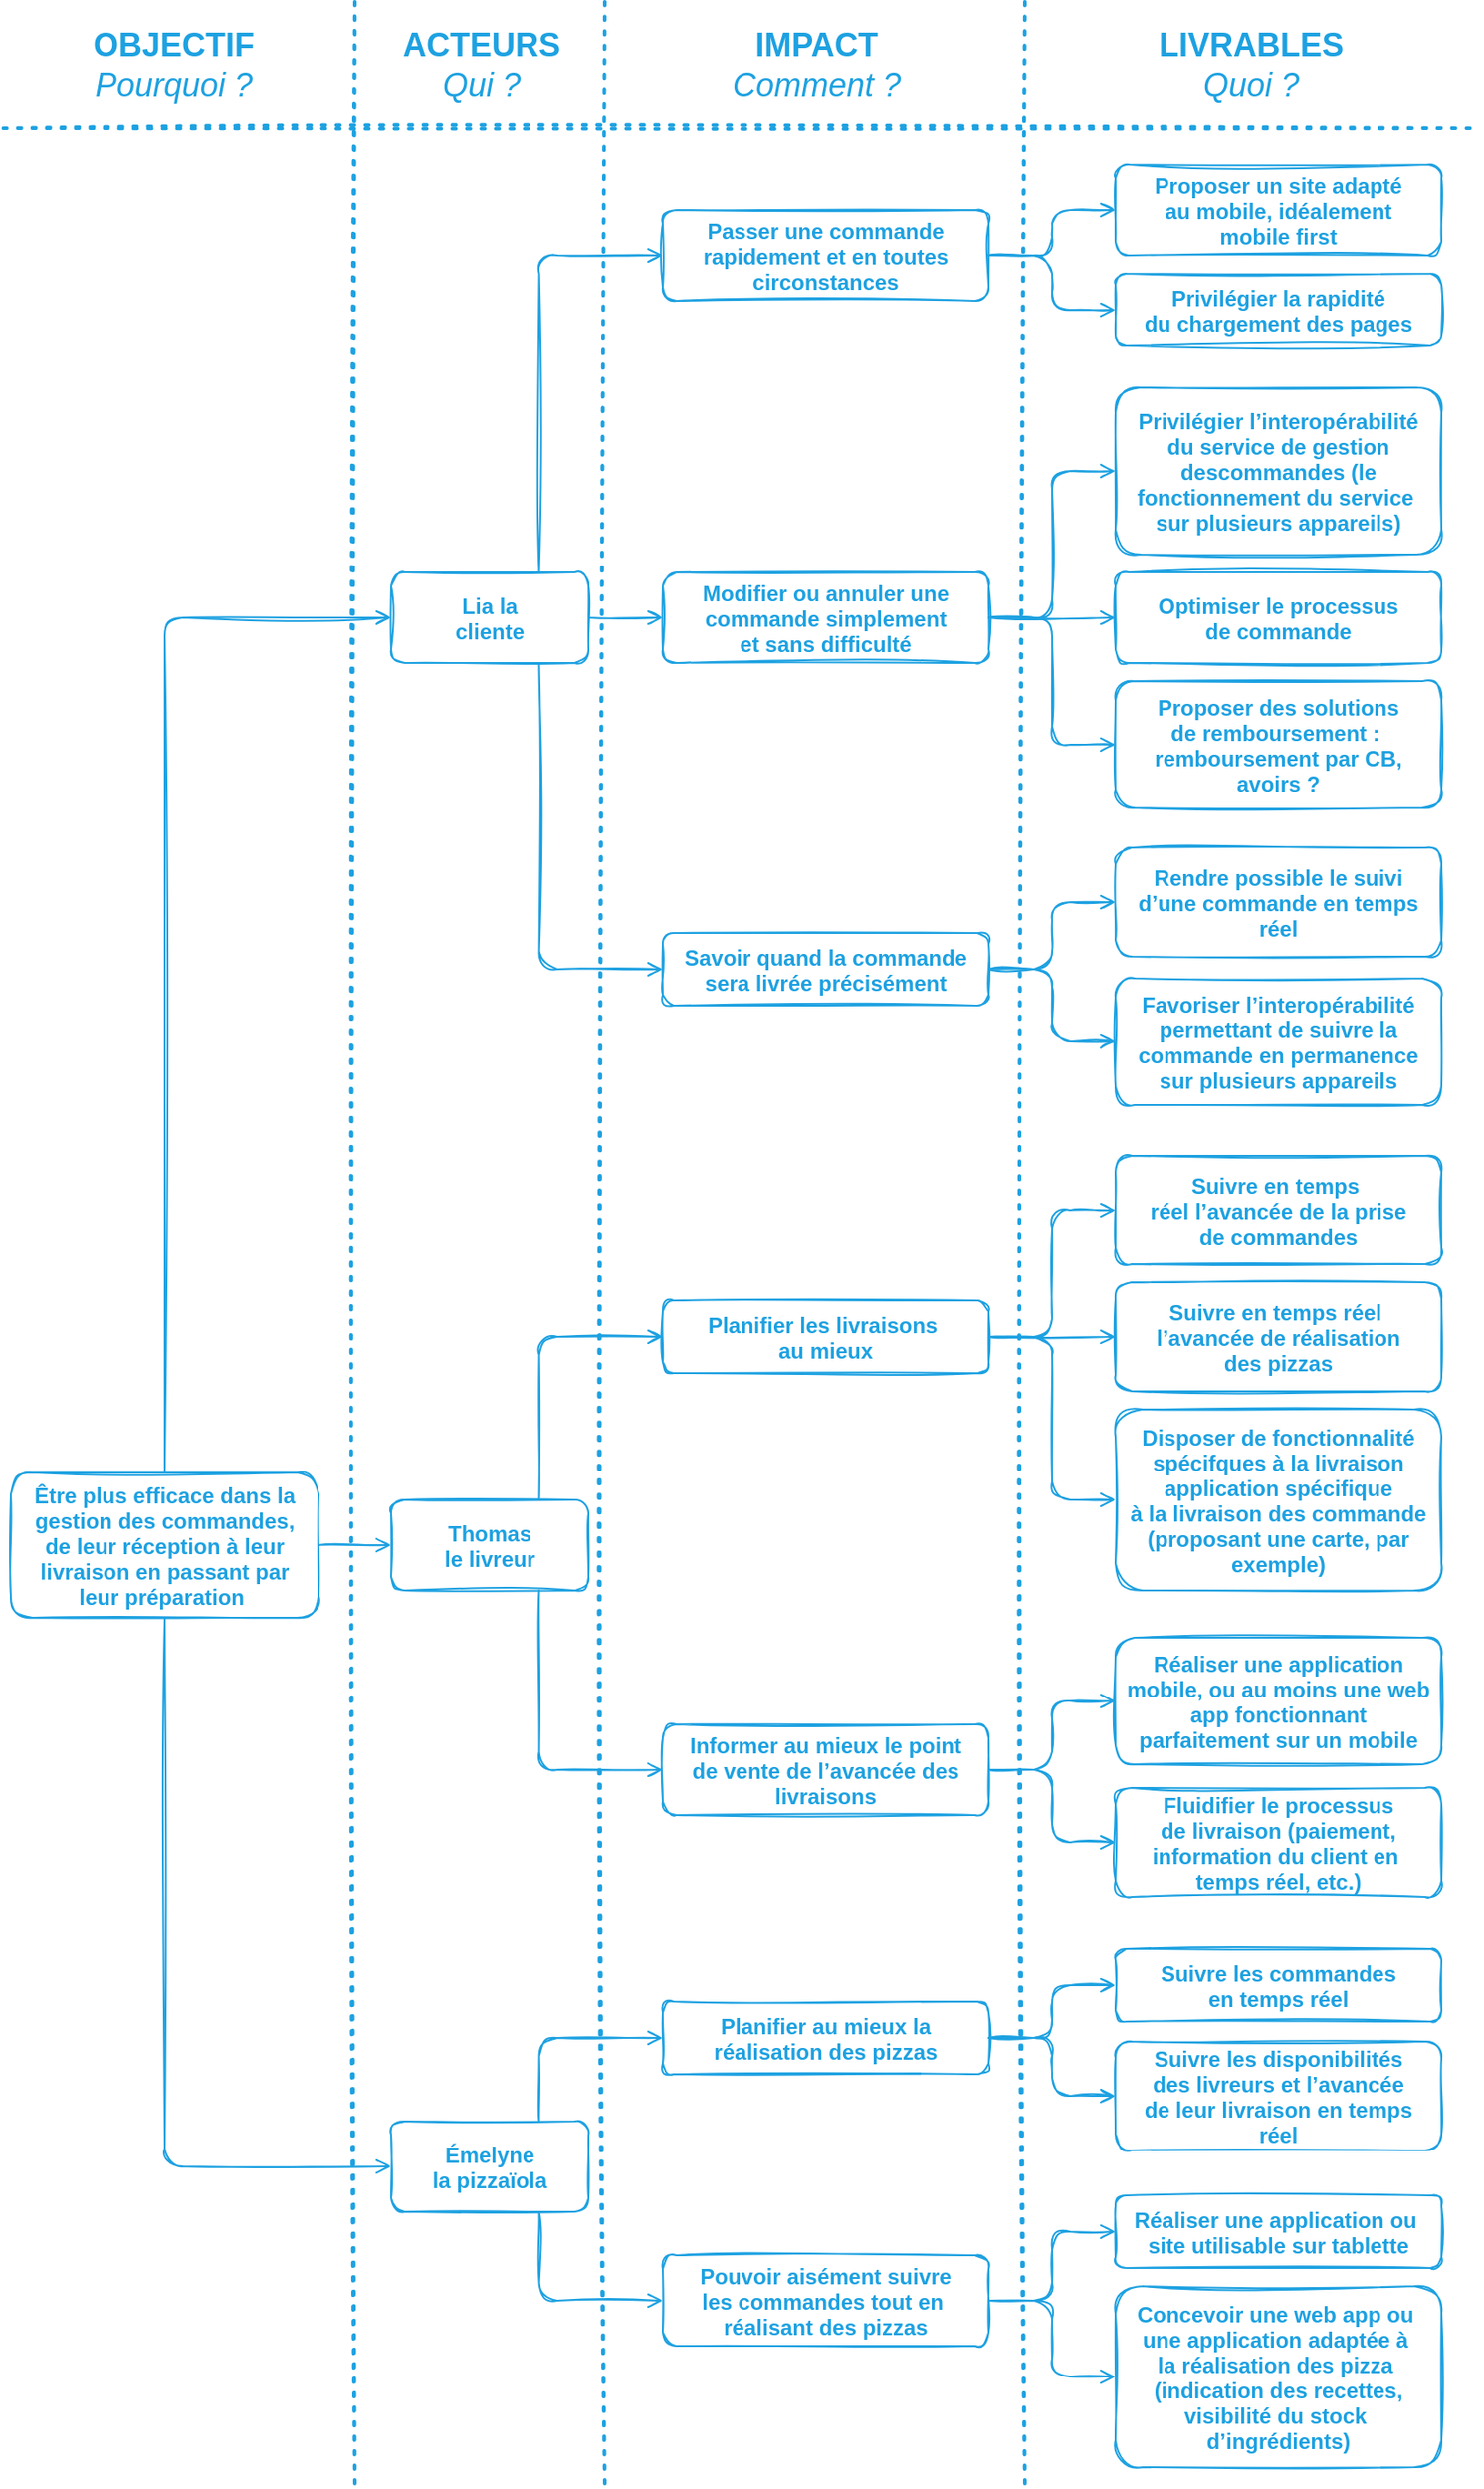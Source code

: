 <mxfile>
    <diagram id="h84z9Ow4-R_cIX1L-NrE" name="Page-1">
        <mxGraphModel dx="687" dy="613" grid="1" gridSize="10" guides="1" tooltips="1" connect="1" arrows="1" fold="1" page="1" pageScale="1" pageWidth="827" pageHeight="1169" math="0" shadow="0">
            <root>
                <mxCell id="0"/>
                <mxCell id="1" parent="0"/>
                <mxCell id="18" style="edgeStyle=orthogonalEdgeStyle;orthogonalLoop=1;jettySize=auto;html=1;exitX=0.5;exitY=0;exitDx=0;exitDy=0;entryX=0;entryY=0.5;entryDx=0;entryDy=0;fontColor=#1DA1E1;strokeColor=#1DA1E1;rounded=1;sketch=1;endArrow=open;endFill=0;" parent="1" source="3" target="8" edge="1">
                    <mxGeometry relative="1" as="geometry"/>
                </mxCell>
                <mxCell id="19" style="edgeStyle=orthogonalEdgeStyle;rounded=1;sketch=1;orthogonalLoop=1;jettySize=auto;html=1;exitX=0.5;exitY=1;exitDx=0;exitDy=0;entryX=0;entryY=0.5;entryDx=0;entryDy=0;endArrow=open;endFill=0;strokeColor=#1DA1E1;fontColor=#1DA1E1;" parent="1" source="3" target="16" edge="1">
                    <mxGeometry relative="1" as="geometry"/>
                </mxCell>
                <mxCell id="20" style="edgeStyle=orthogonalEdgeStyle;rounded=1;sketch=1;orthogonalLoop=1;jettySize=auto;html=1;exitX=1;exitY=0.5;exitDx=0;exitDy=0;entryX=0;entryY=0.5;entryDx=0;entryDy=0;endArrow=open;endFill=0;strokeColor=#1DA1E1;fontColor=#1DA1E1;" parent="1" source="3" target="10" edge="1">
                    <mxGeometry relative="1" as="geometry"/>
                </mxCell>
                <mxCell id="3" value="Être plus efficace dans la &#10;gestion des commandes, &#10;de leur réception à leur &#10;livraison en passant par &#10;leur préparation " style="fontStyle=1;sketch=1;fillColor=none;fontColor=#1DA1E1;strokeColor=#1DA1E1;rounded=1;" parent="1" vertex="1">
                    <mxGeometry x="10" y="852" width="170" height="80" as="geometry"/>
                </mxCell>
                <mxCell id="4" value="&lt;font style=&quot;font-size: 18px&quot;&gt;&lt;font color=&quot;#1da1e1&quot;&gt;&lt;b&gt;OBJECTIF&lt;/b&gt;&lt;br&gt;&lt;i&gt;Pourquoi ?&lt;/i&gt;&lt;/font&gt;&lt;br&gt;&lt;/font&gt;" style="text;html=1;strokeColor=none;fillColor=none;align=center;verticalAlign=middle;whiteSpace=wrap;rounded=0;sketch=1;" parent="1" vertex="1">
                    <mxGeometry x="10" y="50" width="180" height="50" as="geometry"/>
                </mxCell>
                <mxCell id="12" value="&lt;font style=&quot;font-size: 18px&quot;&gt;&lt;font color=&quot;#1da1e1&quot;&gt;&lt;b&gt;ACTEURS&lt;/b&gt;&lt;br&gt;&lt;i&gt;Qui ?&lt;/i&gt;&lt;/font&gt;&lt;br&gt;&lt;/font&gt;" style="text;html=1;strokeColor=none;fillColor=none;align=center;verticalAlign=middle;whiteSpace=wrap;rounded=0;sketch=1;" parent="1" vertex="1">
                    <mxGeometry x="200" y="50" width="140" height="50" as="geometry"/>
                </mxCell>
                <mxCell id="13" value="&lt;font style=&quot;font-size: 18px&quot;&gt;&lt;font color=&quot;#1da1e1&quot;&gt;&lt;b&gt;IMPACT&lt;/b&gt;&lt;br&gt;&lt;i&gt;Comment ?&lt;/i&gt;&lt;/font&gt;&lt;br&gt;&lt;/font&gt;" style="text;html=1;strokeColor=none;fillColor=none;align=center;verticalAlign=middle;whiteSpace=wrap;rounded=0;sketch=1;" parent="1" vertex="1">
                    <mxGeometry x="340" y="50" width="230" height="50" as="geometry"/>
                </mxCell>
                <mxCell id="14" value="&lt;font style=&quot;font-size: 18px&quot;&gt;&lt;font color=&quot;#1da1e1&quot;&gt;&lt;b&gt;LIVRABLES&lt;/b&gt;&lt;br&gt;&lt;i&gt;Quoi ?&lt;/i&gt;&lt;/font&gt;&lt;br&gt;&lt;/font&gt;" style="text;html=1;strokeColor=none;fillColor=none;align=center;verticalAlign=middle;whiteSpace=wrap;rounded=0;sketch=1;" parent="1" vertex="1">
                    <mxGeometry x="570" y="50" width="250" height="50" as="geometry"/>
                </mxCell>
                <mxCell id="22" value="" style="endArrow=none;dashed=1;html=1;dashPattern=1 3;strokeWidth=2;strokeColor=#1DA1E1;sketch=1;" parent="1" edge="1">
                    <mxGeometry width="50" height="50" relative="1" as="geometry">
                        <mxPoint x="200" y="1410" as="sourcePoint"/>
                        <mxPoint x="200" y="40" as="targetPoint"/>
                    </mxGeometry>
                </mxCell>
                <mxCell id="23" value="" style="endArrow=none;dashed=1;html=1;dashPattern=1 3;strokeWidth=2;strokeColor=#1DA1E1;sketch=1;" parent="1" edge="1">
                    <mxGeometry width="50" height="50" relative="1" as="geometry">
                        <mxPoint x="338" y="1410" as="sourcePoint"/>
                        <mxPoint x="338" y="40" as="targetPoint"/>
                    </mxGeometry>
                </mxCell>
                <mxCell id="24" value="" style="endArrow=none;dashed=1;html=1;dashPattern=1 3;strokeWidth=2;strokeColor=#1DA1E1;sketch=1;" parent="1" edge="1">
                    <mxGeometry width="50" height="50" relative="1" as="geometry">
                        <mxPoint x="570" y="1410" as="sourcePoint"/>
                        <mxPoint x="570" y="40" as="targetPoint"/>
                    </mxGeometry>
                </mxCell>
                <mxCell id="52" value="" style="endArrow=none;dashed=1;html=1;dashPattern=1 3;strokeWidth=2;strokeColor=#1DA1E1;sketch=1;" edge="1" parent="1">
                    <mxGeometry width="50" height="50" relative="1" as="geometry">
                        <mxPoint x="5.833" y="110" as="sourcePoint"/>
                        <mxPoint x="820" y="110" as="targetPoint"/>
                    </mxGeometry>
                </mxCell>
                <mxCell id="77" value="" style="group" vertex="1" connectable="0" parent="1">
                    <mxGeometry x="220" y="130" width="580" height="519" as="geometry"/>
                </mxCell>
                <mxCell id="8" value="Lia la &#10;cliente" style="fontStyle=1;sketch=1;fillColor=none;fontColor=#1DA1E1;strokeColor=#1DA1E1;rounded=1;" parent="77" vertex="1">
                    <mxGeometry y="225" width="109" height="50" as="geometry"/>
                </mxCell>
                <mxCell id="74" value="" style="group" vertex="1" connectable="0" parent="77">
                    <mxGeometry x="150" y="377" width="430" height="142" as="geometry"/>
                </mxCell>
                <mxCell id="32" value="Savoir quand la commande&#10;sera livrée précisément" style="fontStyle=1;sketch=1;fillColor=none;fontColor=#1DA1E1;strokeColor=#1DA1E1;rounded=1;" parent="74" vertex="1">
                    <mxGeometry y="47" width="180" height="40" as="geometry"/>
                </mxCell>
                <mxCell id="48" value="Rendre possible le suivi&#10;d’une commande en temps&#10;réel" style="fontStyle=1;sketch=1;fillColor=none;fontColor=#1DA1E1;strokeColor=#1DA1E1;rounded=1;" vertex="1" parent="74">
                    <mxGeometry x="250" width="180" height="60" as="geometry"/>
                </mxCell>
                <mxCell id="49" value="Favoriser l’interopérabilité &#10;permettant de suivre la &#10;commande en permanence&#10;sur plusieurs appareils" style="fontStyle=1;sketch=1;fillColor=none;fontColor=#1DA1E1;strokeColor=#1DA1E1;rounded=1;" vertex="1" parent="74">
                    <mxGeometry x="250" y="72" width="180" height="70" as="geometry"/>
                </mxCell>
                <mxCell id="51" style="edgeStyle=orthogonalEdgeStyle;sketch=1;orthogonalLoop=1;jettySize=auto;html=1;exitX=1;exitY=0.5;exitDx=0;exitDy=0;entryX=0;entryY=0.5;entryDx=0;entryDy=0;shadow=0;startArrow=none;startFill=0;endArrow=open;endFill=0;strokeColor=#1DA1E1;" edge="1" parent="74" source="32" target="48">
                    <mxGeometry relative="1" as="geometry"/>
                </mxCell>
                <mxCell id="50" style="edgeStyle=orthogonalEdgeStyle;sketch=1;orthogonalLoop=1;jettySize=auto;html=1;exitX=1;exitY=0.5;exitDx=0;exitDy=0;entryX=0;entryY=0.5;entryDx=0;entryDy=0;shadow=0;startArrow=none;startFill=0;endArrow=open;endFill=0;strokeColor=#1DA1E1;" edge="1" parent="74" source="32" target="49">
                    <mxGeometry relative="1" as="geometry"/>
                </mxCell>
                <mxCell id="75" value="" style="group" vertex="1" connectable="0" parent="77">
                    <mxGeometry x="150" y="123" width="430" height="232" as="geometry"/>
                </mxCell>
                <mxCell id="27" value="Modifier ou annuler une &#10;commande simplement&#10;et sans difficulté" style="fontStyle=1;sketch=1;fillColor=none;fontColor=#1DA1E1;strokeColor=#1DA1E1;rounded=1;" parent="75" vertex="1">
                    <mxGeometry y="102" width="180" height="50" as="geometry"/>
                </mxCell>
                <mxCell id="42" value="Privilégier l’interopérabilité &#10;du service de gestion &#10;descommandes (le &#10;fonctionnement du service &#10;sur plusieurs appareils)" style="fontStyle=1;sketch=1;fillColor=none;fontColor=#1DA1E1;strokeColor=#1DA1E1;rounded=1;" vertex="1" parent="75">
                    <mxGeometry x="250" width="180" height="92" as="geometry"/>
                </mxCell>
                <mxCell id="43" value="Optimiser le processus &#10;de commande" style="fontStyle=1;sketch=1;fillColor=none;fontColor=#1DA1E1;strokeColor=#1DA1E1;rounded=1;" vertex="1" parent="75">
                    <mxGeometry x="250" y="102" width="180" height="50" as="geometry"/>
                </mxCell>
                <mxCell id="46" value="Proposer des solutions&#10;de remboursement : &#10;remboursement par CB,&#10;avoirs ?" style="fontStyle=1;sketch=1;fillColor=none;fontColor=#1DA1E1;strokeColor=#1DA1E1;rounded=1;" vertex="1" parent="75">
                    <mxGeometry x="250" y="162" width="180" height="70" as="geometry"/>
                </mxCell>
                <mxCell id="44" style="edgeStyle=orthogonalEdgeStyle;rounded=1;orthogonalLoop=1;jettySize=auto;html=1;exitX=1;exitY=0.5;exitDx=0;exitDy=0;entryX=0;entryY=0.5;entryDx=0;entryDy=0;shadow=0;strokeColor=#1DA1E1;endFill=0;endArrow=open;startFill=0;startArrow=none;sketch=1;" edge="1" parent="75" source="27" target="42">
                    <mxGeometry relative="1" as="geometry"/>
                </mxCell>
                <mxCell id="45" style="edgeStyle=orthogonalEdgeStyle;sketch=1;orthogonalLoop=1;jettySize=auto;html=1;exitX=1;exitY=0.5;exitDx=0;exitDy=0;entryX=0;entryY=0.5;entryDx=0;entryDy=0;shadow=0;startArrow=none;startFill=0;endArrow=open;endFill=0;strokeColor=#1DA1E1;" edge="1" parent="75" source="27" target="43">
                    <mxGeometry relative="1" as="geometry"/>
                </mxCell>
                <mxCell id="47" style="edgeStyle=orthogonalEdgeStyle;sketch=1;orthogonalLoop=1;jettySize=auto;html=1;exitX=1;exitY=0.5;exitDx=0;exitDy=0;entryX=0;entryY=0.5;entryDx=0;entryDy=0;shadow=0;startArrow=none;startFill=0;endArrow=open;endFill=0;strokeColor=#1DA1E1;" edge="1" parent="75" source="27" target="46">
                    <mxGeometry relative="1" as="geometry"/>
                </mxCell>
                <mxCell id="76" value="" style="group" vertex="1" connectable="0" parent="77">
                    <mxGeometry x="150" width="430" height="100" as="geometry"/>
                </mxCell>
                <mxCell id="25" value="Passer une commande &#10;rapidement et en toutes&#10;circonstances" style="fontStyle=1;sketch=1;fillColor=none;fontColor=#1DA1E1;strokeColor=#1DA1E1;rounded=1;" parent="76" vertex="1">
                    <mxGeometry y="25" width="180" height="50" as="geometry"/>
                </mxCell>
                <mxCell id="31" value="Proposer un site adapté &#10;au mobile, idéalement &#10;mobile first" style="fontStyle=1;sketch=1;fillColor=none;fontColor=#1DA1E1;strokeColor=#1DA1E1;rounded=1;" parent="76" vertex="1">
                    <mxGeometry x="250" width="180" height="50" as="geometry"/>
                </mxCell>
                <mxCell id="33" value="Privilégier la rapidité&#10;du chargement des pages" style="fontStyle=1;sketch=1;fillColor=none;fontColor=#1DA1E1;strokeColor=#1DA1E1;rounded=1;" parent="76" vertex="1">
                    <mxGeometry x="250" y="60" width="180" height="40" as="geometry"/>
                </mxCell>
                <mxCell id="38" style="edgeStyle=orthogonalEdgeStyle;rounded=1;sketch=1;orthogonalLoop=1;jettySize=auto;html=1;exitX=1;exitY=0.5;exitDx=0;exitDy=0;shadow=0;startArrow=none;startFill=0;endArrow=open;endFill=0;strokeColor=#1DA1E1;entryX=0;entryY=0.5;entryDx=0;entryDy=0;" parent="76" source="25" target="31" edge="1">
                    <mxGeometry relative="1" as="geometry">
                        <mxPoint x="600" y="165" as="targetPoint"/>
                    </mxGeometry>
                </mxCell>
                <mxCell id="39" style="edgeStyle=orthogonalEdgeStyle;rounded=1;sketch=1;orthogonalLoop=1;jettySize=auto;html=1;exitX=0;exitY=0.5;exitDx=0;exitDy=0;entryX=1;entryY=0.5;entryDx=0;entryDy=0;shadow=0;startArrow=open;startFill=0;endArrow=none;endFill=0;strokeColor=#1DA1E1;" parent="76" source="33" target="25" edge="1">
                    <mxGeometry relative="1" as="geometry"/>
                </mxCell>
                <mxCell id="40" style="edgeStyle=orthogonalEdgeStyle;rounded=1;sketch=1;orthogonalLoop=1;jettySize=auto;html=1;exitX=0.75;exitY=1;exitDx=0;exitDy=0;entryX=0;entryY=0.5;entryDx=0;entryDy=0;shadow=0;startArrow=none;startFill=0;endArrow=open;endFill=0;strokeColor=#1DA1E1;" parent="77" source="8" target="32" edge="1">
                    <mxGeometry relative="1" as="geometry"/>
                </mxCell>
                <mxCell id="41" style="edgeStyle=orthogonalEdgeStyle;rounded=1;sketch=1;orthogonalLoop=1;jettySize=auto;html=1;exitX=1;exitY=0.5;exitDx=0;exitDy=0;entryX=0;entryY=0.5;entryDx=0;entryDy=0;shadow=0;startArrow=none;startFill=0;endArrow=open;endFill=0;strokeColor=#1DA1E1;" parent="77" source="8" target="27" edge="1">
                    <mxGeometry relative="1" as="geometry"/>
                </mxCell>
                <mxCell id="36" style="edgeStyle=orthogonalEdgeStyle;rounded=1;sketch=1;orthogonalLoop=1;jettySize=auto;html=1;exitX=0.75;exitY=0;exitDx=0;exitDy=0;shadow=0;endArrow=open;endFill=0;strokeColor=#1DA1E1;entryX=0;entryY=0.5;entryDx=0;entryDy=0;" parent="77" source="8" target="25" edge="1">
                    <mxGeometry relative="1" as="geometry">
                        <mxPoint x="350" y="265" as="targetPoint"/>
                    </mxGeometry>
                </mxCell>
                <mxCell id="92" value="" style="group" vertex="1" connectable="0" parent="1">
                    <mxGeometry x="220" y="1115" width="580" height="286" as="geometry"/>
                </mxCell>
                <mxCell id="16" value="Émelyne&#10;la pizzaïola" style="fontStyle=1;sketch=1;fillColor=none;fontColor=#1DA1E1;strokeColor=#1DA1E1;rounded=1;" parent="92" vertex="1">
                    <mxGeometry y="95" width="109" height="50" as="geometry"/>
                </mxCell>
                <mxCell id="90" value="" style="group" vertex="1" connectable="0" parent="92">
                    <mxGeometry x="150" y="136" width="430" height="150" as="geometry"/>
                </mxCell>
                <mxCell id="57" value="Pouvoir aisément suivre&#10;les commandes tout en &#10;réalisant des pizzas" style="fontStyle=1;sketch=1;fillColor=none;fontColor=#1DA1E1;strokeColor=#1DA1E1;rounded=1;" vertex="1" parent="90">
                    <mxGeometry y="33" width="180" height="50" as="geometry"/>
                </mxCell>
                <mxCell id="83" value="Réaliser une application ou &#10;site utilisable sur tablette" style="fontStyle=1;sketch=1;fillColor=none;fontColor=#1DA1E1;strokeColor=#1DA1E1;rounded=1;" vertex="1" parent="90">
                    <mxGeometry x="250" width="180" height="40" as="geometry"/>
                </mxCell>
                <mxCell id="84" value="Concevoir une web app ou &#10;une application adaptée à &#10;la réalisation des pizza &#10;(indication des recettes,&#10;visibilité du stock &#10;d’ingrédients)" style="fontStyle=1;sketch=1;fillColor=none;fontColor=#1DA1E1;strokeColor=#1DA1E1;rounded=1;" vertex="1" parent="90">
                    <mxGeometry x="250" y="50" width="180" height="100" as="geometry"/>
                </mxCell>
                <mxCell id="86" style="edgeStyle=orthogonalEdgeStyle;sketch=1;orthogonalLoop=1;jettySize=auto;html=1;exitX=1;exitY=0.5;exitDx=0;exitDy=0;entryX=0;entryY=0.5;entryDx=0;entryDy=0;shadow=0;startArrow=none;startFill=0;endArrow=open;endFill=0;strokeColor=#1DA1E1;" edge="1" parent="90" source="57" target="83">
                    <mxGeometry relative="1" as="geometry"/>
                </mxCell>
                <mxCell id="85" style="edgeStyle=orthogonalEdgeStyle;sketch=1;orthogonalLoop=1;jettySize=auto;html=1;exitX=1;exitY=0.5;exitDx=0;exitDy=0;entryX=0;entryY=0.5;entryDx=0;entryDy=0;shadow=0;startArrow=none;startFill=0;endArrow=open;endFill=0;strokeColor=#1DA1E1;" edge="1" parent="90" source="57" target="84">
                    <mxGeometry relative="1" as="geometry"/>
                </mxCell>
                <mxCell id="91" value="" style="group" vertex="1" connectable="0" parent="92">
                    <mxGeometry x="150" width="430" height="111" as="geometry"/>
                </mxCell>
                <mxCell id="58" value="Planifier au mieux la &#10;réalisation des pizzas " style="fontStyle=1;sketch=1;fillColor=none;fontColor=#1DA1E1;strokeColor=#1DA1E1;rounded=1;" vertex="1" parent="91">
                    <mxGeometry y="29" width="180" height="40" as="geometry"/>
                </mxCell>
                <mxCell id="67" value="Suivre les commandes &#10;en temps réel" style="fontStyle=1;sketch=1;fillColor=none;fontColor=#1DA1E1;strokeColor=#1DA1E1;rounded=1;" vertex="1" parent="91">
                    <mxGeometry x="250" width="180" height="40" as="geometry"/>
                </mxCell>
                <mxCell id="88" value="Suivre les disponibilités&#10;des livreurs et l’avancée&#10;de leur livraison en temps&#10;réel" style="fontStyle=1;sketch=1;fillColor=none;fontColor=#1DA1E1;strokeColor=#1DA1E1;rounded=1;" vertex="1" parent="91">
                    <mxGeometry x="250" y="51" width="180" height="60" as="geometry"/>
                </mxCell>
                <mxCell id="87" style="edgeStyle=orthogonalEdgeStyle;sketch=1;orthogonalLoop=1;jettySize=auto;html=1;exitX=1;exitY=0.5;exitDx=0;exitDy=0;entryX=0;entryY=0.5;entryDx=0;entryDy=0;shadow=0;startArrow=none;startFill=0;endArrow=open;endFill=0;strokeColor=#1DA1E1;" edge="1" parent="91" source="58" target="67">
                    <mxGeometry relative="1" as="geometry"/>
                </mxCell>
                <mxCell id="89" style="edgeStyle=orthogonalEdgeStyle;sketch=1;orthogonalLoop=1;jettySize=auto;html=1;exitX=1;exitY=0.5;exitDx=0;exitDy=0;entryX=0;entryY=0.5;entryDx=0;entryDy=0;shadow=0;startArrow=none;startFill=0;endArrow=open;endFill=0;strokeColor=#1DA1E1;" edge="1" parent="91" source="58" target="88">
                    <mxGeometry relative="1" as="geometry"/>
                </mxCell>
                <mxCell id="62" style="edgeStyle=orthogonalEdgeStyle;sketch=1;orthogonalLoop=1;jettySize=auto;html=1;exitX=0.75;exitY=1;exitDx=0;exitDy=0;entryX=0;entryY=0.5;entryDx=0;entryDy=0;shadow=0;startArrow=none;startFill=0;endArrow=open;endFill=0;strokeColor=#1DA1E1;" edge="1" parent="92" source="16" target="57">
                    <mxGeometry relative="1" as="geometry"/>
                </mxCell>
                <mxCell id="61" style="edgeStyle=orthogonalEdgeStyle;sketch=1;orthogonalLoop=1;jettySize=auto;html=1;exitX=0.75;exitY=0;exitDx=0;exitDy=0;entryX=0;entryY=0.5;entryDx=0;entryDy=0;shadow=0;startArrow=none;startFill=0;endArrow=open;endFill=0;strokeColor=#1DA1E1;" edge="1" parent="92" source="16" target="58">
                    <mxGeometry relative="1" as="geometry"/>
                </mxCell>
                <mxCell id="94" value="" style="group" vertex="1" connectable="0" parent="1">
                    <mxGeometry x="220" y="677" width="580" height="409" as="geometry"/>
                </mxCell>
                <mxCell id="10" value="Thomas&#10;le livreur" style="fontStyle=1;sketch=1;fillColor=none;fontColor=#1DA1E1;strokeColor=#1DA1E1;rounded=1;" parent="94" vertex="1">
                    <mxGeometry y="190" width="109" height="50" as="geometry"/>
                </mxCell>
                <mxCell id="73" value="" style="group" vertex="1" connectable="0" parent="94">
                    <mxGeometry x="150" width="430" height="240" as="geometry"/>
                </mxCell>
                <mxCell id="53" value="Planifier les livraisons &#10;au mieux" style="fontStyle=1;sketch=1;fillColor=none;fontColor=#1DA1E1;strokeColor=#1DA1E1;rounded=1;" vertex="1" parent="73">
                    <mxGeometry y="80" width="180" height="40" as="geometry"/>
                </mxCell>
                <mxCell id="55" value="Disposer de fonctionnalité &#10;spécifques à la livraison&#10;application spécifique &#10;à la livraison des commande&#10;(proposant une carte, par&#10;exemple)" style="fontStyle=1;sketch=1;fillColor=none;fontColor=#1DA1E1;strokeColor=#1DA1E1;rounded=1;" vertex="1" parent="73">
                    <mxGeometry x="250" y="140" width="180" height="100" as="geometry"/>
                </mxCell>
                <mxCell id="56" value="Suivre en temps &#10;réel l’avancée de la prise&#10;de commandes" style="fontStyle=1;sketch=1;fillColor=none;fontColor=#1DA1E1;strokeColor=#1DA1E1;rounded=1;" vertex="1" parent="73">
                    <mxGeometry x="250" width="180" height="60" as="geometry"/>
                </mxCell>
                <mxCell id="71" value="Suivre en temps réel &#10;l’avancée de réalisation&#10;des pizzas" style="fontStyle=1;sketch=1;fillColor=none;fontColor=#1DA1E1;strokeColor=#1DA1E1;rounded=1;" vertex="1" parent="73">
                    <mxGeometry x="250" y="70" width="180" height="60" as="geometry"/>
                </mxCell>
                <mxCell id="65" style="edgeStyle=orthogonalEdgeStyle;sketch=1;orthogonalLoop=1;jettySize=auto;html=1;exitX=1;exitY=0.5;exitDx=0;exitDy=0;entryX=0;entryY=0.5;entryDx=0;entryDy=0;shadow=0;startArrow=none;startFill=0;endArrow=open;endFill=0;strokeColor=#1DA1E1;" edge="1" parent="73" source="53" target="55">
                    <mxGeometry relative="1" as="geometry"/>
                </mxCell>
                <mxCell id="66" style="edgeStyle=orthogonalEdgeStyle;sketch=1;orthogonalLoop=1;jettySize=auto;html=1;exitX=1;exitY=0.5;exitDx=0;exitDy=0;entryX=0;entryY=0.5;entryDx=0;entryDy=0;shadow=0;startArrow=none;startFill=0;endArrow=open;endFill=0;strokeColor=#1DA1E1;" edge="1" parent="73" source="53" target="56">
                    <mxGeometry relative="1" as="geometry"/>
                </mxCell>
                <mxCell id="72" style="edgeStyle=orthogonalEdgeStyle;sketch=1;orthogonalLoop=1;jettySize=auto;html=1;exitX=1;exitY=0.5;exitDx=0;exitDy=0;entryX=0;entryY=0.5;entryDx=0;entryDy=0;shadow=0;startArrow=none;startFill=0;endArrow=open;endFill=0;strokeColor=#1DA1E1;" edge="1" parent="73" source="53" target="71">
                    <mxGeometry relative="1" as="geometry"/>
                </mxCell>
                <mxCell id="93" value="" style="group" vertex="1" connectable="0" parent="94">
                    <mxGeometry x="150" y="266" width="430" height="143" as="geometry"/>
                </mxCell>
                <mxCell id="54" value="Informer au mieux le point &#10;de vente de l’avancée des &#10;livraisons" style="fontStyle=1;sketch=1;fillColor=none;fontColor=#1DA1E1;strokeColor=#1DA1E1;rounded=1;" vertex="1" parent="93">
                    <mxGeometry y="48" width="180" height="50" as="geometry"/>
                </mxCell>
                <mxCell id="69" value="Réaliser une application &#10;mobile, ou au moins une web &#10;app fonctionnant &#10;parfaitement sur un mobile" style="fontStyle=1;sketch=1;fillColor=none;fontColor=#1DA1E1;strokeColor=#1DA1E1;rounded=1;" vertex="1" parent="93">
                    <mxGeometry x="250" width="180" height="70" as="geometry"/>
                </mxCell>
                <mxCell id="70" value="Fluidifier le processus &#10;de livraison (paiement, &#10;information du client en &#10;temps réel, etc.)" style="fontStyle=1;sketch=1;fillColor=none;fontColor=#1DA1E1;strokeColor=#1DA1E1;rounded=1;" vertex="1" parent="93">
                    <mxGeometry x="250" y="83" width="180" height="60" as="geometry"/>
                </mxCell>
                <mxCell id="78" style="edgeStyle=orthogonalEdgeStyle;sketch=1;orthogonalLoop=1;jettySize=auto;html=1;exitX=1;exitY=0.5;exitDx=0;exitDy=0;entryX=0;entryY=0.5;entryDx=0;entryDy=0;shadow=0;startArrow=none;startFill=0;endArrow=open;endFill=0;strokeColor=#1DA1E1;" edge="1" parent="93" source="54" target="69">
                    <mxGeometry x="370" y="933" as="geometry"/>
                </mxCell>
                <mxCell id="79" style="edgeStyle=orthogonalEdgeStyle;sketch=1;orthogonalLoop=1;jettySize=auto;html=1;exitX=1;exitY=0.5;exitDx=0;exitDy=0;entryX=0;entryY=0.5;entryDx=0;entryDy=0;shadow=0;startArrow=none;startFill=0;endArrow=open;endFill=0;strokeColor=#1DA1E1;" edge="1" parent="93" source="54" target="70">
                    <mxGeometry x="370" y="933" as="geometry"/>
                </mxCell>
                <mxCell id="63" style="edgeStyle=orthogonalEdgeStyle;sketch=1;orthogonalLoop=1;jettySize=auto;html=1;exitX=0.75;exitY=0;exitDx=0;exitDy=0;entryX=0;entryY=0.5;entryDx=0;entryDy=0;shadow=0;startArrow=none;startFill=0;endArrow=open;endFill=0;strokeColor=#1DA1E1;" edge="1" parent="94" source="10" target="53">
                    <mxGeometry x="220" y="670" as="geometry"/>
                </mxCell>
                <mxCell id="64" style="edgeStyle=orthogonalEdgeStyle;sketch=1;orthogonalLoop=1;jettySize=auto;html=1;exitX=0.75;exitY=1;exitDx=0;exitDy=0;entryX=0;entryY=0.5;entryDx=0;entryDy=0;shadow=0;startArrow=none;startFill=0;endArrow=open;endFill=0;strokeColor=#1DA1E1;" edge="1" parent="94" source="10" target="54">
                    <mxGeometry x="220" y="670" as="geometry"/>
                </mxCell>
            </root>
        </mxGraphModel>
    </diagram>
</mxfile>